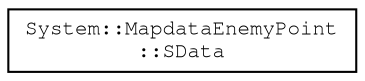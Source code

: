 digraph "Graphical Class Hierarchy"
{
 // LATEX_PDF_SIZE
  edge [fontname="FreeMono",fontsize="10",labelfontname="FreeMono",labelfontsize="10"];
  node [fontname="FreeMono",fontsize="10",shape=record];
  rankdir="LR";
  Node0 [label="System::MapdataEnemyPoint\l::SData",height=0.2,width=0.4,color="black", fillcolor="white", style="filled",URL="$class_system_1_1_mapdata_enemy_point.html#struct_system_1_1_mapdata_enemy_point_1_1_s_data",tooltip=" "];
}
